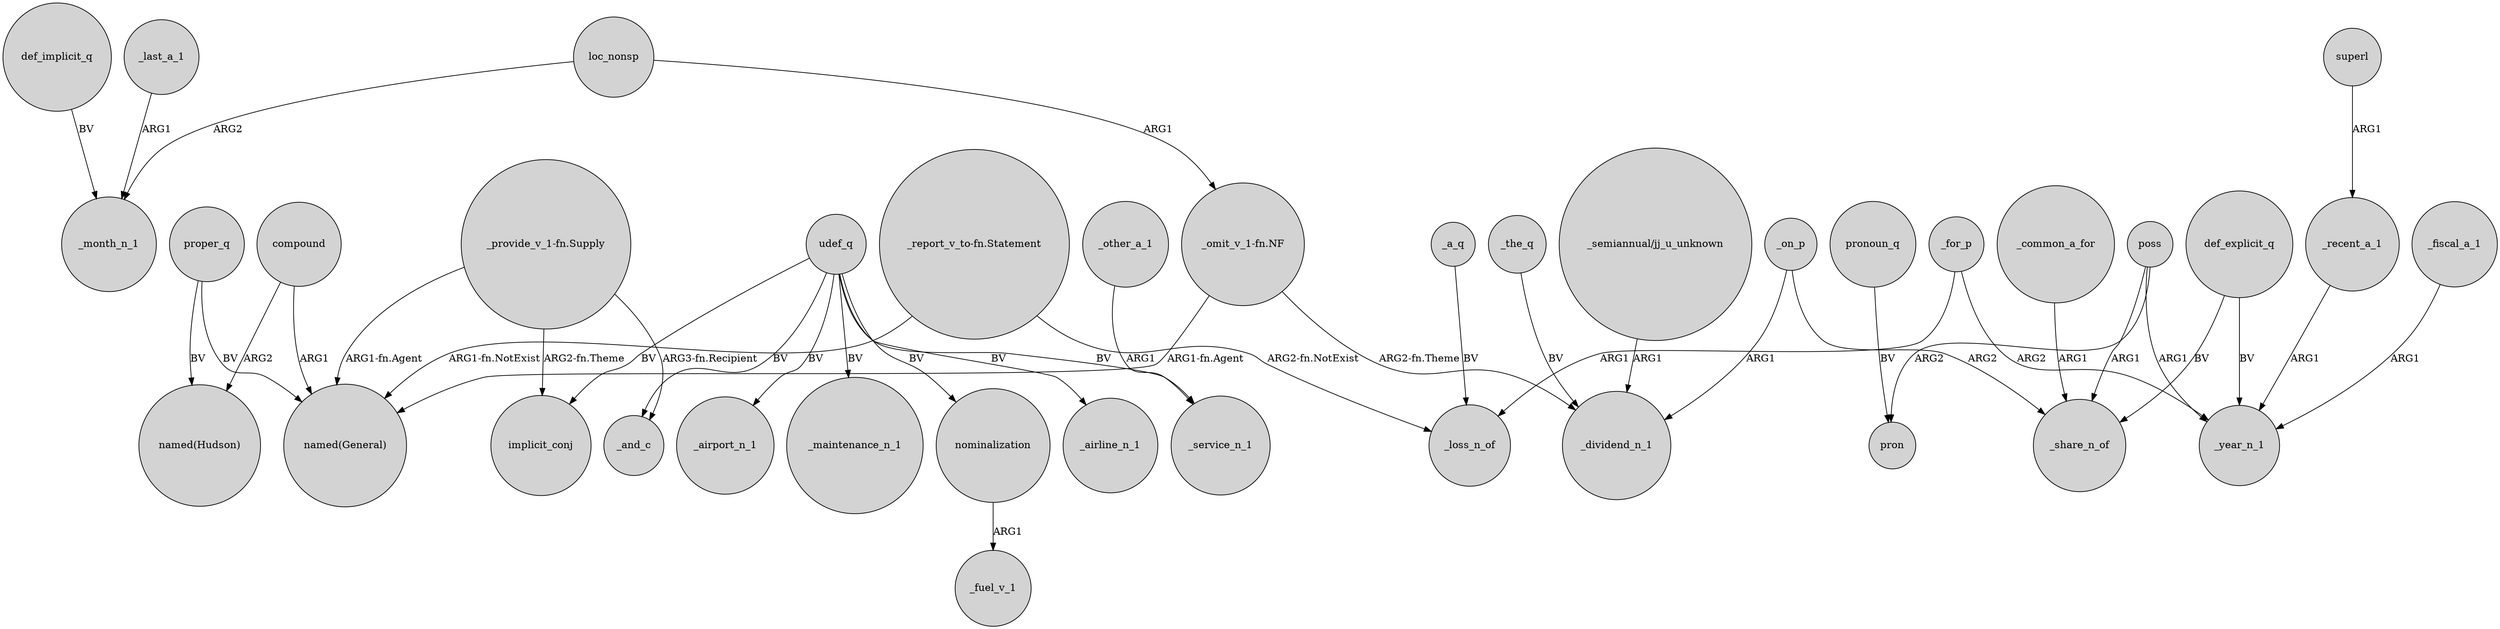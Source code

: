 digraph {
	node [shape=circle style=filled]
	def_implicit_q -> _month_n_1 [label=BV]
	_on_p -> _share_n_of [label=ARG2]
	compound -> "named(General)" [label=ARG1]
	_for_p -> _year_n_1 [label=ARG2]
	poss -> pron [label=ARG2]
	"_omit_v_1-fn.NF" -> _dividend_n_1 [label="ARG2-fn.Theme"]
	compound -> "named(Hudson)" [label=ARG2]
	"_provide_v_1-fn.Supply" -> _and_c [label="ARG3-fn.Recipient"]
	_a_q -> _loss_n_of [label=BV]
	"_report_v_to-fn.Statement" -> "named(General)" [label="ARG1-fn.NotExist"]
	"_omit_v_1-fn.NF" -> "named(General)" [label="ARG1-fn.Agent"]
	proper_q -> "named(General)" [label=BV]
	"_provide_v_1-fn.Supply" -> implicit_conj [label="ARG2-fn.Theme"]
	_the_q -> _dividend_n_1 [label=BV]
	_other_a_1 -> _service_n_1 [label=ARG1]
	_on_p -> _dividend_n_1 [label=ARG1]
	"_semiannual/jj_u_unknown" -> _dividend_n_1 [label=ARG1]
	udef_q -> implicit_conj [label=BV]
	superl -> _recent_a_1 [label=ARG1]
	poss -> _year_n_1 [label=ARG1]
	udef_q -> _airport_n_1 [label=BV]
	pronoun_q -> pron [label=BV]
	udef_q -> _service_n_1 [label=BV]
	_for_p -> _loss_n_of [label=ARG1]
	_recent_a_1 -> _year_n_1 [label=ARG1]
	udef_q -> _maintenance_n_1 [label=BV]
	_common_a_for -> _share_n_of [label=ARG1]
	udef_q -> nominalization [label=BV]
	"_report_v_to-fn.Statement" -> _loss_n_of [label="ARG2-fn.NotExist"]
	proper_q -> "named(Hudson)" [label=BV]
	_last_a_1 -> _month_n_1 [label=ARG1]
	udef_q -> _airline_n_1 [label=BV]
	_fiscal_a_1 -> _year_n_1 [label=ARG1]
	nominalization -> _fuel_v_1 [label=ARG1]
	loc_nonsp -> _month_n_1 [label=ARG2]
	udef_q -> _and_c [label=BV]
	poss -> _share_n_of [label=ARG1]
	def_explicit_q -> _share_n_of [label=BV]
	"_provide_v_1-fn.Supply" -> "named(General)" [label="ARG1-fn.Agent"]
	loc_nonsp -> "_omit_v_1-fn.NF" [label=ARG1]
	def_explicit_q -> _year_n_1 [label=BV]
}
